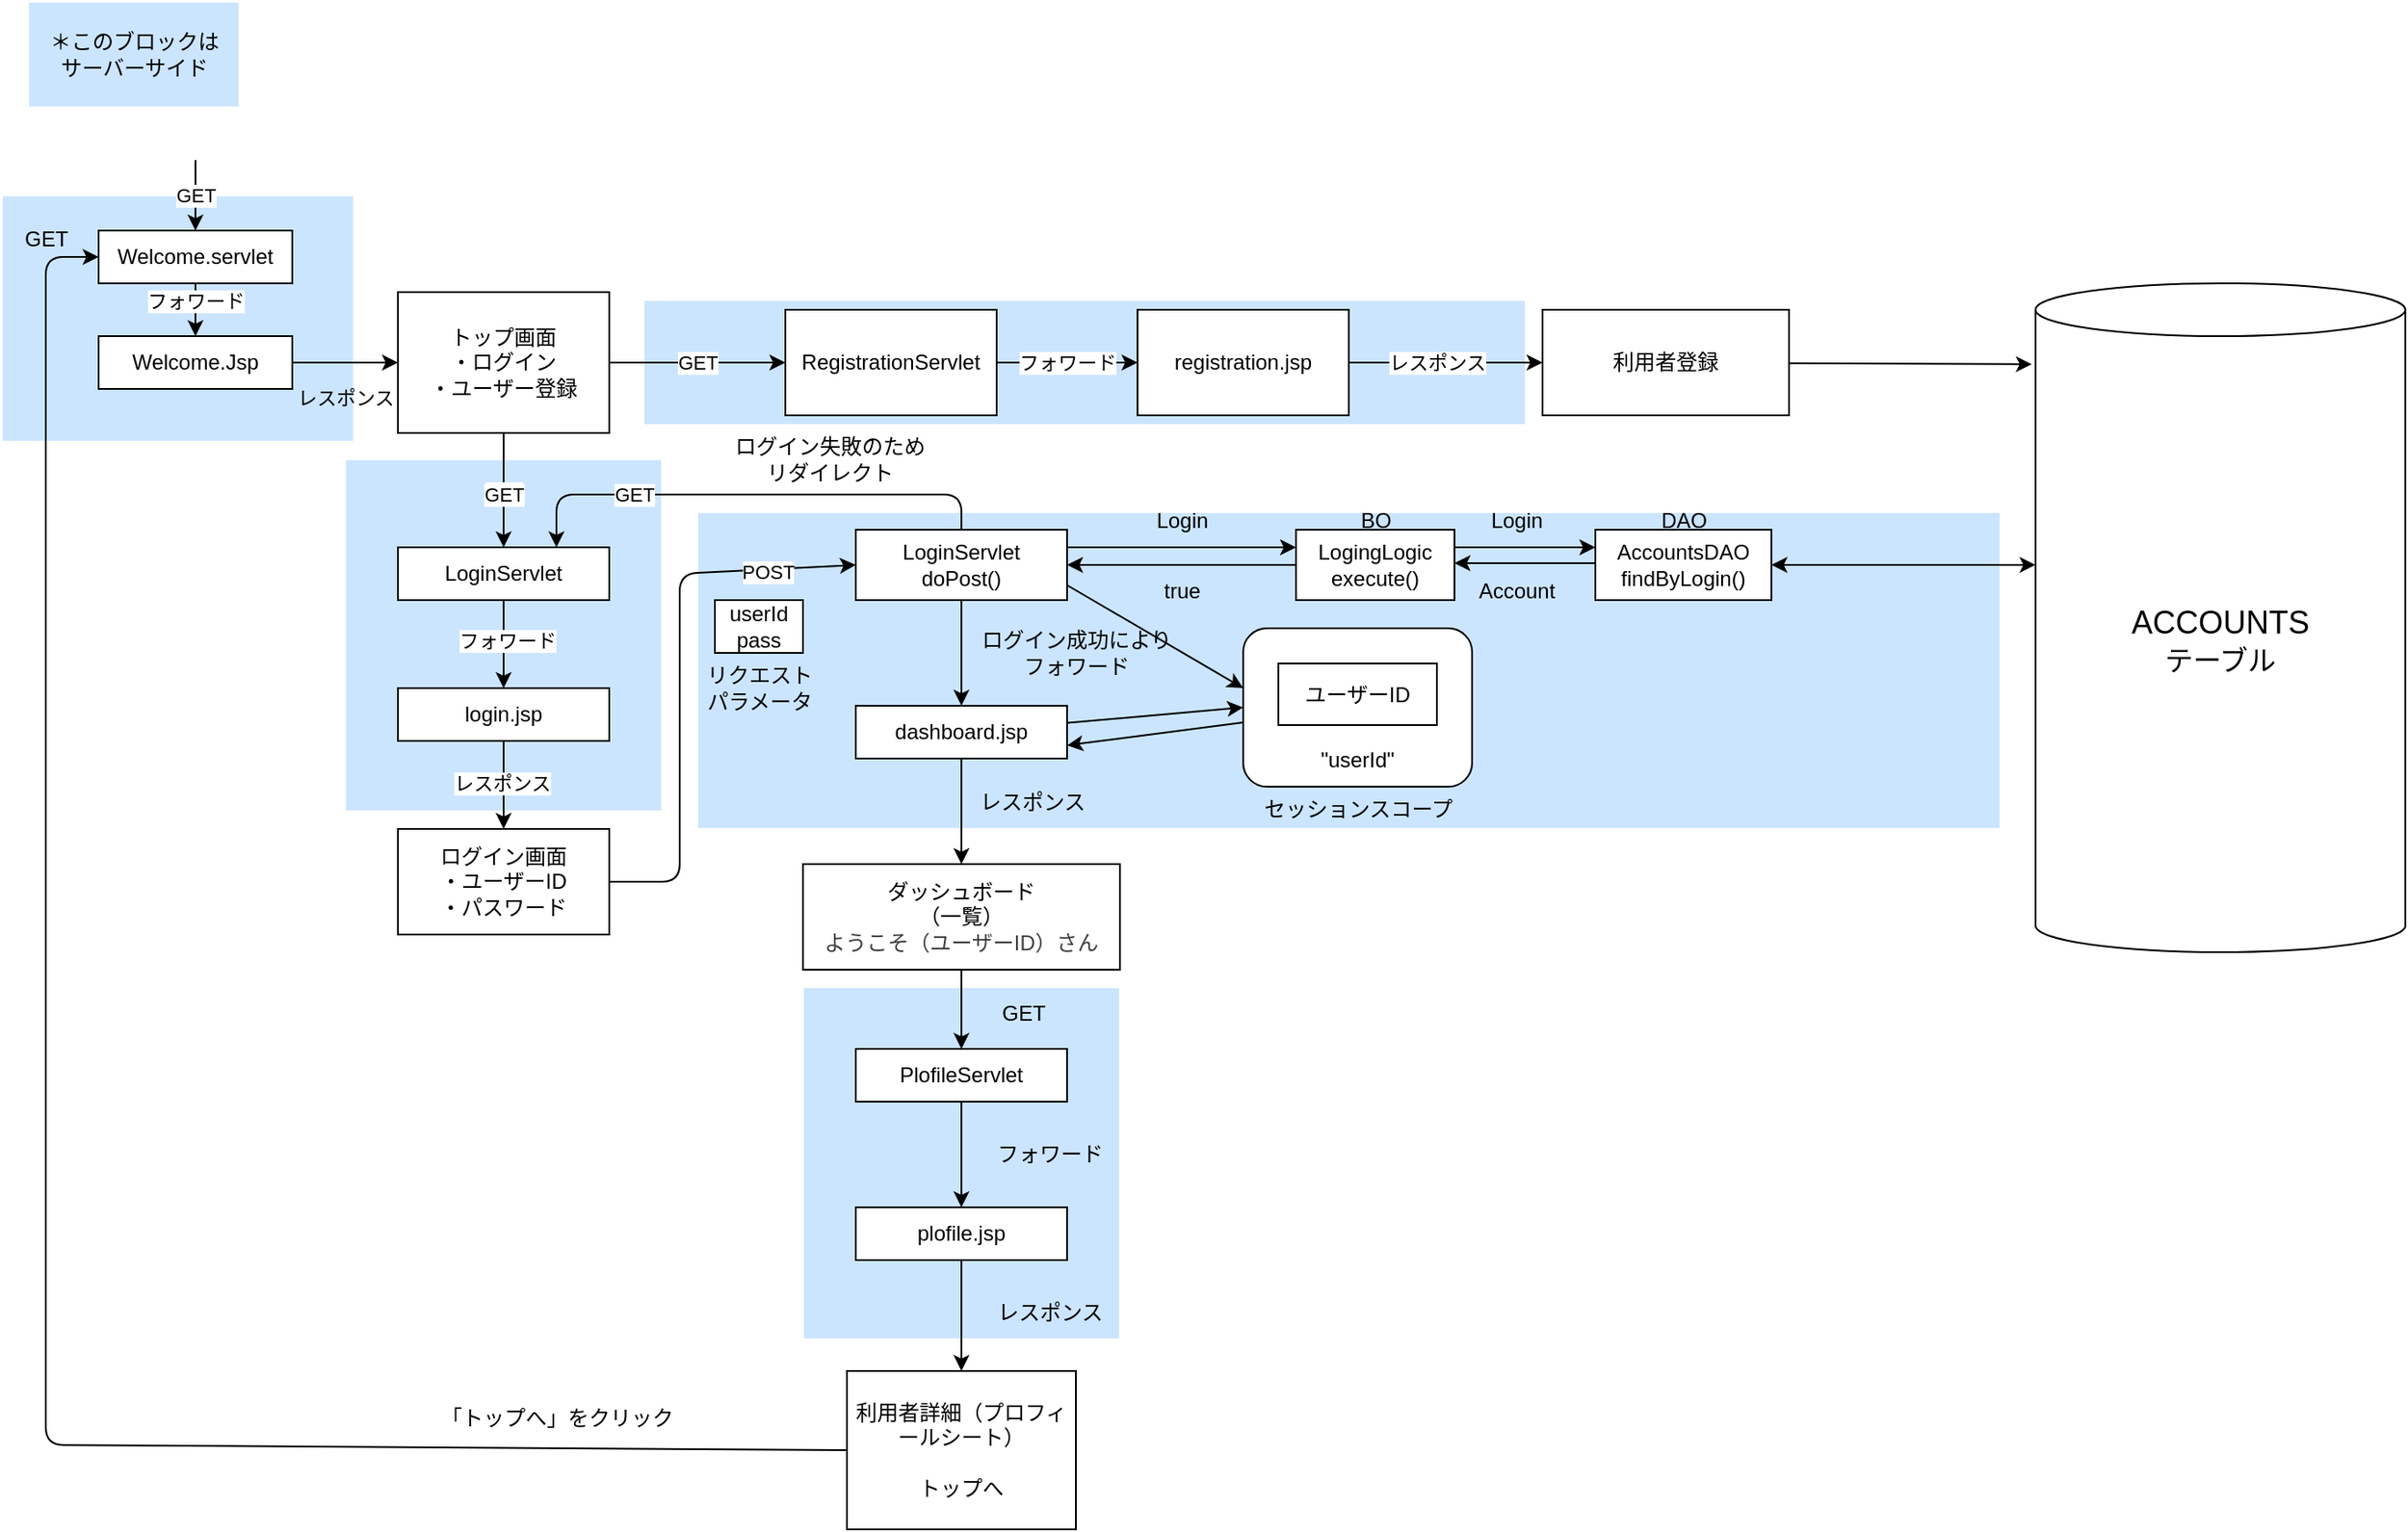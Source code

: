 <mxfile>
    <diagram id="0TfHyEb_RxeBv3fJQ6QV" name="ページ1">
        <mxGraphModel dx="1060" dy="1874" grid="1" gridSize="10" guides="1" tooltips="1" connect="1" arrows="1" fold="1" page="1" pageScale="1" pageWidth="827" pageHeight="1169" math="0" shadow="0">
            <root>
                <mxCell id="0"/>
                <mxCell id="1" parent="0"/>
                <mxCell id="121" value="" style="rounded=0;whiteSpace=wrap;html=1;fillColor=#CCE5FF;strokeColor=none;" vertex="1" parent="1">
                    <mxGeometry x="380" y="70" width="500" height="70" as="geometry"/>
                </mxCell>
                <mxCell id="97" value="" style="rounded=0;whiteSpace=wrap;html=1;fillColor=#CCE5FF;strokeColor=#FFFFFF;" vertex="1" parent="1">
                    <mxGeometry x="470" y="460" width="180" height="200" as="geometry"/>
                </mxCell>
                <mxCell id="96" value="" style="rounded=0;whiteSpace=wrap;html=1;fillColor=#CCE5FF;strokeColor=#FFFFFF;" vertex="1" parent="1">
                    <mxGeometry x="410" y="190" width="740" height="180" as="geometry"/>
                </mxCell>
                <mxCell id="92" value="" style="rounded=0;whiteSpace=wrap;html=1;fillColor=#CCE5FF;strokeColor=#FFFFFF;" vertex="1" parent="1">
                    <mxGeometry x="210" y="160" width="180" height="200" as="geometry"/>
                </mxCell>
                <mxCell id="88" value="" style="rounded=0;whiteSpace=wrap;html=1;fillColor=#CCE5FF;strokeColor=#FFFFFF;" vertex="1" parent="1">
                    <mxGeometry x="15" y="10" width="200" height="140" as="geometry"/>
                </mxCell>
                <mxCell id="74" style="edgeStyle=none;html=1;entryX=0.5;entryY=0;entryDx=0;entryDy=0;" edge="1" parent="1" source="3" target="75">
                    <mxGeometry relative="1" as="geometry"/>
                </mxCell>
                <mxCell id="3" value="&lt;div&gt;&lt;span style=&quot;background-color: transparent;&quot;&gt;ダッシュボード&lt;/span&gt;&lt;/div&gt;&lt;div&gt;（一覧）&lt;/div&gt;&lt;div&gt;&lt;span style=&quot;color: rgb(63, 63, 63);&quot;&gt;ようこそ&lt;/span&gt;&lt;span style=&quot;color: rgb(63, 63, 63); background-color: transparent;&quot;&gt;（ユーザーID）さん&lt;/span&gt;&lt;/div&gt;" style="rounded=0;whiteSpace=wrap;html=1;" parent="1" vertex="1">
                    <mxGeometry x="470" y="390" width="180" height="60" as="geometry"/>
                </mxCell>
                <mxCell id="5" value="利用者登録" style="rounded=0;whiteSpace=wrap;html=1;" parent="1" vertex="1">
                    <mxGeometry x="890" y="75" width="140" height="60" as="geometry"/>
                </mxCell>
                <mxCell id="81" style="edgeStyle=none;html=1;entryX=0;entryY=0.5;entryDx=0;entryDy=0;exitX=0;exitY=0.5;exitDx=0;exitDy=0;" edge="1" parent="1" source="7" target="29">
                    <mxGeometry relative="1" as="geometry">
                        <mxPoint x="495" y="718" as="sourcePoint"/>
                        <Array as="points">
                            <mxPoint x="40" y="720"/>
                            <mxPoint x="40" y="45"/>
                        </Array>
                    </mxGeometry>
                </mxCell>
                <mxCell id="7" value="利用者詳細&lt;span style=&quot;background-color: transparent;&quot;&gt;（プロフィールシート）&lt;/span&gt;&lt;div&gt;&lt;span style=&quot;background-color: transparent;&quot;&gt;&lt;br&gt;&lt;/span&gt;&lt;/div&gt;&lt;div&gt;&lt;span style=&quot;background-color: transparent;&quot;&gt;トップへ&lt;/span&gt;&lt;/div&gt;" style="rounded=0;whiteSpace=wrap;html=1;" parent="1" vertex="1">
                    <mxGeometry x="495" y="678" width="130" height="90" as="geometry"/>
                </mxCell>
                <mxCell id="27" value="" style="endArrow=classic;html=1;entryX=0.5;entryY=0;entryDx=0;entryDy=0;" edge="1" parent="1" target="29">
                    <mxGeometry width="50" height="50" relative="1" as="geometry">
                        <mxPoint x="125" y="-10" as="sourcePoint"/>
                        <mxPoint x="120" y="30" as="targetPoint"/>
                    </mxGeometry>
                </mxCell>
                <mxCell id="28" value="GET" style="edgeLabel;html=1;align=center;verticalAlign=middle;resizable=0;points=[];" vertex="1" connectable="0" parent="27">
                    <mxGeometry x="-0.2" y="-1" relative="1" as="geometry">
                        <mxPoint x="1" y="4" as="offset"/>
                    </mxGeometry>
                </mxCell>
                <mxCell id="29" value="Welcome.servlet" style="rounded=0;whiteSpace=wrap;html=1;" vertex="1" parent="1">
                    <mxGeometry x="70" y="30" width="110" height="30" as="geometry"/>
                </mxCell>
                <mxCell id="30" value="" style="endArrow=classic;html=1;exitX=0.5;exitY=1;exitDx=0;exitDy=0;" edge="1" parent="1" source="29" target="31">
                    <mxGeometry width="50" height="50" relative="1" as="geometry">
                        <mxPoint x="110" y="120" as="sourcePoint"/>
                        <mxPoint x="160" y="70" as="targetPoint"/>
                    </mxGeometry>
                </mxCell>
                <mxCell id="33" value="フォワード" style="edgeLabel;html=1;align=center;verticalAlign=middle;resizable=0;points=[];" vertex="1" connectable="0" parent="30">
                    <mxGeometry x="-0.2" y="2" relative="1" as="geometry">
                        <mxPoint x="-2" y="-2" as="offset"/>
                    </mxGeometry>
                </mxCell>
                <mxCell id="31" value="Welcome.Jsp" style="rounded=0;whiteSpace=wrap;html=1;" vertex="1" parent="1">
                    <mxGeometry x="70" y="90" width="110" height="30" as="geometry"/>
                </mxCell>
                <mxCell id="37" style="edgeStyle=none;html=1;entryX=0.5;entryY=0;entryDx=0;entryDy=0;" edge="1" parent="1" source="34" target="36">
                    <mxGeometry relative="1" as="geometry"/>
                </mxCell>
                <mxCell id="39" value="Text" style="edgeLabel;html=1;align=center;verticalAlign=middle;resizable=0;points=[];" vertex="1" connectable="0" parent="37">
                    <mxGeometry x="0.046" relative="1" as="geometry">
                        <mxPoint as="offset"/>
                    </mxGeometry>
                </mxCell>
                <mxCell id="41" value="GET" style="edgeLabel;html=1;align=center;verticalAlign=middle;resizable=0;points=[];" vertex="1" connectable="0" parent="37">
                    <mxGeometry x="0.077" y="2" relative="1" as="geometry">
                        <mxPoint x="-2" as="offset"/>
                    </mxGeometry>
                </mxCell>
                <mxCell id="104" value="" style="edgeStyle=none;html=1;" edge="1" parent="1" source="34" target="98">
                    <mxGeometry relative="1" as="geometry"/>
                </mxCell>
                <mxCell id="105" value="GET" style="edgeLabel;html=1;align=center;verticalAlign=middle;resizable=0;points=[];" vertex="1" connectable="0" parent="104">
                    <mxGeometry x="-0.04" y="3" relative="1" as="geometry">
                        <mxPoint x="2" y="3" as="offset"/>
                    </mxGeometry>
                </mxCell>
                <mxCell id="34" value="トップ画面&lt;div&gt;&lt;span style=&quot;background-color: transparent;&quot;&gt;・ログイン&lt;/span&gt;&lt;/div&gt;&lt;div&gt;&lt;span style=&quot;background-color: transparent;&quot;&gt;・ユーザー登録&lt;/span&gt;&lt;/div&gt;" style="rounded=0;whiteSpace=wrap;html=1;align=center;" vertex="1" parent="1">
                    <mxGeometry x="240" y="65" width="120" height="80" as="geometry"/>
                </mxCell>
                <mxCell id="35" style="edgeStyle=none;html=1;exitX=1;exitY=0.5;exitDx=0;exitDy=0;entryX=0;entryY=0.5;entryDx=0;entryDy=0;" edge="1" parent="1" source="31" target="34">
                    <mxGeometry relative="1" as="geometry"/>
                </mxCell>
                <mxCell id="43" style="edgeStyle=none;html=1;exitX=0.5;exitY=1;exitDx=0;exitDy=0;entryX=0.5;entryY=0;entryDx=0;entryDy=0;" edge="1" parent="1" source="36" target="42">
                    <mxGeometry relative="1" as="geometry"/>
                </mxCell>
                <mxCell id="44" value="フォワード" style="edgeLabel;html=1;align=center;verticalAlign=middle;resizable=0;points=[];" vertex="1" connectable="0" parent="43">
                    <mxGeometry x="-0.08" y="2" relative="1" as="geometry">
                        <mxPoint as="offset"/>
                    </mxGeometry>
                </mxCell>
                <mxCell id="36" value="LoginServlet" style="rounded=0;whiteSpace=wrap;html=1;" vertex="1" parent="1">
                    <mxGeometry x="240" y="210" width="120" height="30" as="geometry"/>
                </mxCell>
                <mxCell id="46" value="" style="edgeStyle=none;html=1;" edge="1" parent="1" source="42" target="45">
                    <mxGeometry relative="1" as="geometry"/>
                </mxCell>
                <mxCell id="47" value="レスポンス" style="edgeLabel;html=1;align=center;verticalAlign=middle;resizable=0;points=[];" vertex="1" connectable="0" parent="46">
                    <mxGeometry x="-0.067" y="-1" relative="1" as="geometry">
                        <mxPoint as="offset"/>
                    </mxGeometry>
                </mxCell>
                <mxCell id="42" value="login.jsp" style="rounded=0;whiteSpace=wrap;html=1;" vertex="1" parent="1">
                    <mxGeometry x="240" y="290" width="120" height="30" as="geometry"/>
                </mxCell>
                <mxCell id="49" style="edgeStyle=none;html=1;exitX=1;exitY=0.5;exitDx=0;exitDy=0;entryX=0;entryY=0.5;entryDx=0;entryDy=0;" edge="1" parent="1" source="45" target="48">
                    <mxGeometry relative="1" as="geometry">
                        <Array as="points">
                            <mxPoint x="400" y="400"/>
                            <mxPoint x="400" y="225"/>
                        </Array>
                    </mxGeometry>
                </mxCell>
                <mxCell id="50" value="POST" style="edgeLabel;html=1;align=center;verticalAlign=middle;resizable=0;points=[];" vertex="1" connectable="0" parent="49">
                    <mxGeometry x="0.536" y="-1" relative="1" as="geometry">
                        <mxPoint x="23" y="-1" as="offset"/>
                    </mxGeometry>
                </mxCell>
                <mxCell id="45" value="ログイン画面&lt;div&gt;・ユーザーID&lt;/div&gt;&lt;div&gt;・パスワード&lt;/div&gt;" style="rounded=0;whiteSpace=wrap;html=1;" vertex="1" parent="1">
                    <mxGeometry x="240" y="370" width="120" height="60" as="geometry"/>
                </mxCell>
                <mxCell id="55" style="edgeStyle=none;html=1;exitX=0.5;exitY=0;exitDx=0;exitDy=0;" edge="1" parent="1" source="48">
                    <mxGeometry relative="1" as="geometry">
                        <mxPoint x="330" y="210" as="targetPoint"/>
                        <Array as="points">
                            <mxPoint x="560" y="180"/>
                            <mxPoint x="330" y="180"/>
                        </Array>
                    </mxGeometry>
                </mxCell>
                <mxCell id="58" value="GET" style="edgeLabel;html=1;align=center;verticalAlign=middle;resizable=0;points=[];" vertex="1" connectable="0" parent="55">
                    <mxGeometry x="0.476" relative="1" as="geometry">
                        <mxPoint as="offset"/>
                    </mxGeometry>
                </mxCell>
                <mxCell id="60" style="edgeStyle=none;html=1;exitX=0.5;exitY=1;exitDx=0;exitDy=0;" edge="1" parent="1" source="48" target="59">
                    <mxGeometry relative="1" as="geometry"/>
                </mxCell>
                <mxCell id="70" style="edgeStyle=none;html=1;exitX=1;exitY=0.5;exitDx=0;exitDy=0;entryX=0;entryY=0.25;entryDx=0;entryDy=0;" edge="1" parent="1">
                    <mxGeometry relative="1" as="geometry">
                        <mxPoint x="620" y="231.5" as="sourcePoint"/>
                        <mxPoint x="720" y="290" as="targetPoint"/>
                    </mxGeometry>
                </mxCell>
                <mxCell id="48" value="LoginServlet&lt;div&gt;doPost()&lt;/div&gt;" style="rounded=0;whiteSpace=wrap;html=1;" vertex="1" parent="1">
                    <mxGeometry x="500" y="200" width="120" height="40" as="geometry"/>
                </mxCell>
                <mxCell id="51" value="userId&lt;div&gt;pass&lt;/div&gt;" style="rounded=0;whiteSpace=wrap;html=1;" vertex="1" parent="1">
                    <mxGeometry x="420" y="240" width="50" height="30" as="geometry"/>
                </mxCell>
                <mxCell id="54" value="リクエスト&lt;div&gt;パラメータ&lt;/div&gt;" style="text;html=1;align=center;verticalAlign=middle;resizable=0;points=[];autosize=1;strokeColor=none;fillColor=none;" vertex="1" parent="1">
                    <mxGeometry x="405" y="270" width="80" height="40" as="geometry"/>
                </mxCell>
                <mxCell id="56" value="ログイン失敗のため&lt;div&gt;リダイレクト&lt;/div&gt;" style="text;html=1;align=center;verticalAlign=middle;resizable=0;points=[];autosize=1;strokeColor=none;fillColor=none;" vertex="1" parent="1">
                    <mxGeometry x="420" y="140" width="130" height="40" as="geometry"/>
                </mxCell>
                <mxCell id="62" style="edgeStyle=none;html=1;exitX=0.5;exitY=1;exitDx=0;exitDy=0;entryX=0.5;entryY=0;entryDx=0;entryDy=0;" edge="1" parent="1" source="59" target="3">
                    <mxGeometry relative="1" as="geometry"/>
                </mxCell>
                <mxCell id="110" style="edgeStyle=none;html=1;entryX=0;entryY=0.5;entryDx=0;entryDy=0;" edge="1" parent="1" source="59" target="65">
                    <mxGeometry relative="1" as="geometry"/>
                </mxCell>
                <mxCell id="59" value="dashboard.jsp" style="rounded=0;whiteSpace=wrap;html=1;" vertex="1" parent="1">
                    <mxGeometry x="500" y="300" width="120" height="30" as="geometry"/>
                </mxCell>
                <mxCell id="61" value="ログイン成功により&lt;div&gt;フォワード&lt;/div&gt;" style="text;html=1;align=center;verticalAlign=middle;resizable=0;points=[];autosize=1;strokeColor=none;fillColor=none;" vertex="1" parent="1">
                    <mxGeometry x="560" y="250" width="130" height="40" as="geometry"/>
                </mxCell>
                <mxCell id="63" value="レスポンス" style="text;html=1;align=center;verticalAlign=middle;resizable=0;points=[];autosize=1;strokeColor=none;fillColor=none;" vertex="1" parent="1">
                    <mxGeometry x="560" y="340" width="80" height="30" as="geometry"/>
                </mxCell>
                <mxCell id="69" value="" style="group" vertex="1" connectable="0" parent="1">
                    <mxGeometry x="720" y="256" width="130" height="118" as="geometry"/>
                </mxCell>
                <mxCell id="65" value="" style="rounded=1;whiteSpace=wrap;html=1;" vertex="1" parent="69">
                    <mxGeometry width="130" height="90" as="geometry"/>
                </mxCell>
                <mxCell id="66" value="ユーザーID" style="rounded=0;whiteSpace=wrap;html=1;movable=1;resizable=1;rotatable=1;deletable=1;editable=1;locked=0;connectable=1;" vertex="1" parent="69">
                    <mxGeometry x="20" y="20" width="90" height="35" as="geometry"/>
                </mxCell>
                <mxCell id="67" value="&quot;userId&quot;" style="text;html=1;align=center;verticalAlign=middle;whiteSpace=wrap;rounded=0;movable=0;resizable=0;rotatable=0;deletable=0;editable=0;locked=1;connectable=0;" vertex="1" parent="69">
                    <mxGeometry x="35" y="60" width="60" height="30" as="geometry"/>
                </mxCell>
                <mxCell id="68" value="セッションスコープ" style="text;html=1;align=center;verticalAlign=middle;resizable=0;points=[];autosize=1;strokeColor=none;fillColor=none;" vertex="1" parent="69">
                    <mxGeometry y="88" width="130" height="30" as="geometry"/>
                </mxCell>
                <mxCell id="80" style="edgeStyle=none;html=1;exitX=0.5;exitY=1;exitDx=0;exitDy=0;entryX=0.5;entryY=0;entryDx=0;entryDy=0;" edge="1" parent="1" source="73" target="7">
                    <mxGeometry relative="1" as="geometry"/>
                </mxCell>
                <mxCell id="73" value="plofile.jsp" style="rounded=0;whiteSpace=wrap;html=1;" vertex="1" parent="1">
                    <mxGeometry x="500" y="585" width="120" height="30" as="geometry"/>
                </mxCell>
                <mxCell id="79" style="edgeStyle=none;html=1;exitX=0.5;exitY=1;exitDx=0;exitDy=0;entryX=0.5;entryY=0;entryDx=0;entryDy=0;" edge="1" parent="1" source="75" target="73">
                    <mxGeometry relative="1" as="geometry"/>
                </mxCell>
                <mxCell id="75" value="PlofileServlet" style="rounded=0;whiteSpace=wrap;html=1;" vertex="1" parent="1">
                    <mxGeometry x="500" y="495" width="120" height="30" as="geometry"/>
                </mxCell>
                <mxCell id="76" value="フォワード" style="text;html=1;align=center;verticalAlign=middle;resizable=0;points=[];autosize=1;strokeColor=none;fillColor=none;" vertex="1" parent="1">
                    <mxGeometry x="570" y="540" width="80" height="30" as="geometry"/>
                </mxCell>
                <mxCell id="77" value="レスポンス" style="text;html=1;align=center;verticalAlign=middle;resizable=0;points=[];autosize=1;strokeColor=none;fillColor=none;" vertex="1" parent="1">
                    <mxGeometry x="570" y="630" width="80" height="30" as="geometry"/>
                </mxCell>
                <mxCell id="82" value="GET" style="text;html=1;align=center;verticalAlign=middle;resizable=0;points=[];autosize=1;strokeColor=none;fillColor=none;" vertex="1" parent="1">
                    <mxGeometry x="15" y="20" width="50" height="30" as="geometry"/>
                </mxCell>
                <mxCell id="83" value="「トップへ」をクリック" style="text;html=1;align=center;verticalAlign=middle;resizable=0;points=[];autosize=1;strokeColor=none;fillColor=none;" vertex="1" parent="1">
                    <mxGeometry x="250" y="690" width="160" height="30" as="geometry"/>
                </mxCell>
                <mxCell id="85" value="GET" style="text;html=1;align=center;verticalAlign=middle;resizable=0;points=[];autosize=1;strokeColor=none;fillColor=none;" vertex="1" parent="1">
                    <mxGeometry x="570" y="460" width="50" height="30" as="geometry"/>
                </mxCell>
                <mxCell id="86" value="&lt;font style=&quot;font-size: 11px;&quot;&gt;レスポンス&lt;/font&gt;" style="text;html=1;align=center;verticalAlign=middle;resizable=0;points=[];autosize=1;strokeColor=none;fillColor=none;" vertex="1" parent="1">
                    <mxGeometry x="170" y="110" width="80" height="30" as="geometry"/>
                </mxCell>
                <mxCell id="91" value="" style="group" vertex="1" connectable="0" parent="1">
                    <mxGeometry x="30" y="-100" width="120" height="60" as="geometry"/>
                </mxCell>
                <mxCell id="90" value="" style="rounded=0;whiteSpace=wrap;html=1;fillColor=#CCE5FF;strokeColor=#FFFFFF;" vertex="1" parent="91">
                    <mxGeometry width="120" height="60" as="geometry"/>
                </mxCell>
                <mxCell id="89" value="&lt;div&gt;&lt;span style=&quot;background-color: transparent;&quot;&gt;＊このブロックは&lt;/span&gt;&lt;/div&gt;&lt;div&gt;&lt;span style=&quot;background-color: transparent;&quot;&gt;サーバーサイド&lt;/span&gt;&lt;/div&gt;" style="text;html=1;align=center;verticalAlign=middle;resizable=0;points=[];autosize=1;strokeColor=none;fillColor=none;" vertex="1" parent="91">
                    <mxGeometry y="10" width="120" height="40" as="geometry"/>
                </mxCell>
                <mxCell id="101" style="edgeStyle=none;html=1;entryX=0;entryY=0.5;entryDx=0;entryDy=0;" edge="1" parent="1" source="98" target="99">
                    <mxGeometry relative="1" as="geometry"/>
                </mxCell>
                <mxCell id="106" value="フォワード" style="edgeLabel;html=1;align=center;verticalAlign=middle;resizable=0;points=[];" vertex="1" connectable="0" parent="101">
                    <mxGeometry x="0.15" y="-1" relative="1" as="geometry">
                        <mxPoint x="-6" y="-1" as="offset"/>
                    </mxGeometry>
                </mxCell>
                <mxCell id="98" value="RegistrationServlet" style="rounded=0;whiteSpace=wrap;html=1;" vertex="1" parent="1">
                    <mxGeometry x="460" y="75" width="120" height="60" as="geometry"/>
                </mxCell>
                <mxCell id="102" value="" style="edgeStyle=none;html=1;" edge="1" parent="1" source="99" target="5">
                    <mxGeometry relative="1" as="geometry"/>
                </mxCell>
                <mxCell id="107" value="レスポンス" style="edgeLabel;html=1;align=center;verticalAlign=middle;resizable=0;points=[];" vertex="1" connectable="0" parent="102">
                    <mxGeometry x="0.164" relative="1" as="geometry">
                        <mxPoint x="-14" as="offset"/>
                    </mxGeometry>
                </mxCell>
                <mxCell id="99" value="registration.jsp" style="rounded=0;whiteSpace=wrap;html=1;" vertex="1" parent="1">
                    <mxGeometry x="660" y="75" width="120" height="60" as="geometry"/>
                </mxCell>
                <mxCell id="108" value="&lt;font style=&quot;font-size: 18px;&quot;&gt;ACCOUNTS&lt;/font&gt;&lt;div&gt;&lt;font size=&quot;3&quot;&gt;テーブル&lt;/font&gt;&lt;/div&gt;" style="shape=cylinder3;whiteSpace=wrap;html=1;boundedLbl=1;backgroundOutline=1;size=15;" vertex="1" parent="1">
                    <mxGeometry x="1170" y="60" width="210" height="380" as="geometry"/>
                </mxCell>
                <mxCell id="111" style="edgeStyle=none;html=1;entryX=1;entryY=0.75;entryDx=0;entryDy=0;" edge="1" parent="1" source="65" target="59">
                    <mxGeometry relative="1" as="geometry"/>
                </mxCell>
                <mxCell id="116" value="" style="edgeStyle=none;html=1;" edge="1" parent="1">
                    <mxGeometry relative="1" as="geometry">
                        <mxPoint x="840" y="210" as="sourcePoint"/>
                        <mxPoint x="920" y="210" as="targetPoint"/>
                    </mxGeometry>
                </mxCell>
                <mxCell id="125" style="edgeStyle=none;html=1;exitX=0;exitY=0.5;exitDx=0;exitDy=0;entryX=1;entryY=0.5;entryDx=0;entryDy=0;" edge="1" parent="1" source="112" target="48">
                    <mxGeometry relative="1" as="geometry"/>
                </mxCell>
                <mxCell id="112" value="LogingLogic&lt;div&gt;execute()&lt;/div&gt;" style="rounded=0;whiteSpace=wrap;html=1;" vertex="1" parent="1">
                    <mxGeometry x="750" y="200" width="90" height="40" as="geometry"/>
                </mxCell>
                <mxCell id="113" value="" style="endArrow=classic;html=1;entryX=0;entryY=0.5;entryDx=0;entryDy=0;exitX=1;exitY=0.25;exitDx=0;exitDy=0;" edge="1" parent="1" source="48">
                    <mxGeometry width="50" height="50" relative="1" as="geometry">
                        <mxPoint x="590" y="230" as="sourcePoint"/>
                        <mxPoint x="750" y="210" as="targetPoint"/>
                    </mxGeometry>
                </mxCell>
                <mxCell id="114" value="BO" style="text;html=1;align=center;verticalAlign=middle;resizable=0;points=[];autosize=1;strokeColor=none;fillColor=none;" vertex="1" parent="1">
                    <mxGeometry x="775" y="180" width="40" height="30" as="geometry"/>
                </mxCell>
                <mxCell id="122" style="edgeStyle=none;html=1;exitX=0;exitY=0.75;exitDx=0;exitDy=0;entryX=1;entryY=0.75;entryDx=0;entryDy=0;" edge="1" parent="1">
                    <mxGeometry relative="1" as="geometry">
                        <mxPoint x="920" y="219" as="sourcePoint"/>
                        <mxPoint x="840" y="219" as="targetPoint"/>
                    </mxGeometry>
                </mxCell>
                <mxCell id="115" value="AccountsDAO&lt;div&gt;findByLogin()&lt;/div&gt;" style="rounded=0;whiteSpace=wrap;html=1;" vertex="1" parent="1">
                    <mxGeometry x="920" y="200" width="100" height="40" as="geometry"/>
                </mxCell>
                <mxCell id="117" value="DAO" style="text;html=1;align=center;verticalAlign=middle;resizable=0;points=[];autosize=1;strokeColor=none;fillColor=none;" vertex="1" parent="1">
                    <mxGeometry x="945" y="180" width="50" height="30" as="geometry"/>
                </mxCell>
                <mxCell id="119" value="" style="endArrow=classic;startArrow=classic;html=1;entryX=0;entryY=0.421;entryDx=0;entryDy=0;entryPerimeter=0;" edge="1" parent="1" target="108">
                    <mxGeometry width="50" height="50" relative="1" as="geometry">
                        <mxPoint x="1020" y="220" as="sourcePoint"/>
                        <mxPoint x="1070" y="170" as="targetPoint"/>
                    </mxGeometry>
                </mxCell>
                <mxCell id="120" style="edgeStyle=none;html=1;entryX=-0.01;entryY=0.121;entryDx=0;entryDy=0;entryPerimeter=0;" edge="1" parent="1" source="5" target="108">
                    <mxGeometry relative="1" as="geometry"/>
                </mxCell>
                <mxCell id="123" value="Login" style="text;html=1;align=center;verticalAlign=middle;resizable=0;points=[];autosize=1;strokeColor=none;fillColor=none;" vertex="1" parent="1">
                    <mxGeometry x="660" y="180" width="50" height="30" as="geometry"/>
                </mxCell>
                <mxCell id="124" value="Login" style="text;html=1;align=center;verticalAlign=middle;resizable=0;points=[];autosize=1;strokeColor=none;fillColor=none;" vertex="1" parent="1">
                    <mxGeometry x="850" y="180" width="50" height="30" as="geometry"/>
                </mxCell>
                <mxCell id="126" value="true" style="text;html=1;align=center;verticalAlign=middle;resizable=0;points=[];autosize=1;strokeColor=none;fillColor=none;" vertex="1" parent="1">
                    <mxGeometry x="665" y="220" width="40" height="30" as="geometry"/>
                </mxCell>
                <mxCell id="127" value="Account" style="text;html=1;align=center;verticalAlign=middle;resizable=0;points=[];autosize=1;strokeColor=none;fillColor=none;" vertex="1" parent="1">
                    <mxGeometry x="840" y="220" width="70" height="30" as="geometry"/>
                </mxCell>
            </root>
        </mxGraphModel>
    </diagram>
</mxfile>